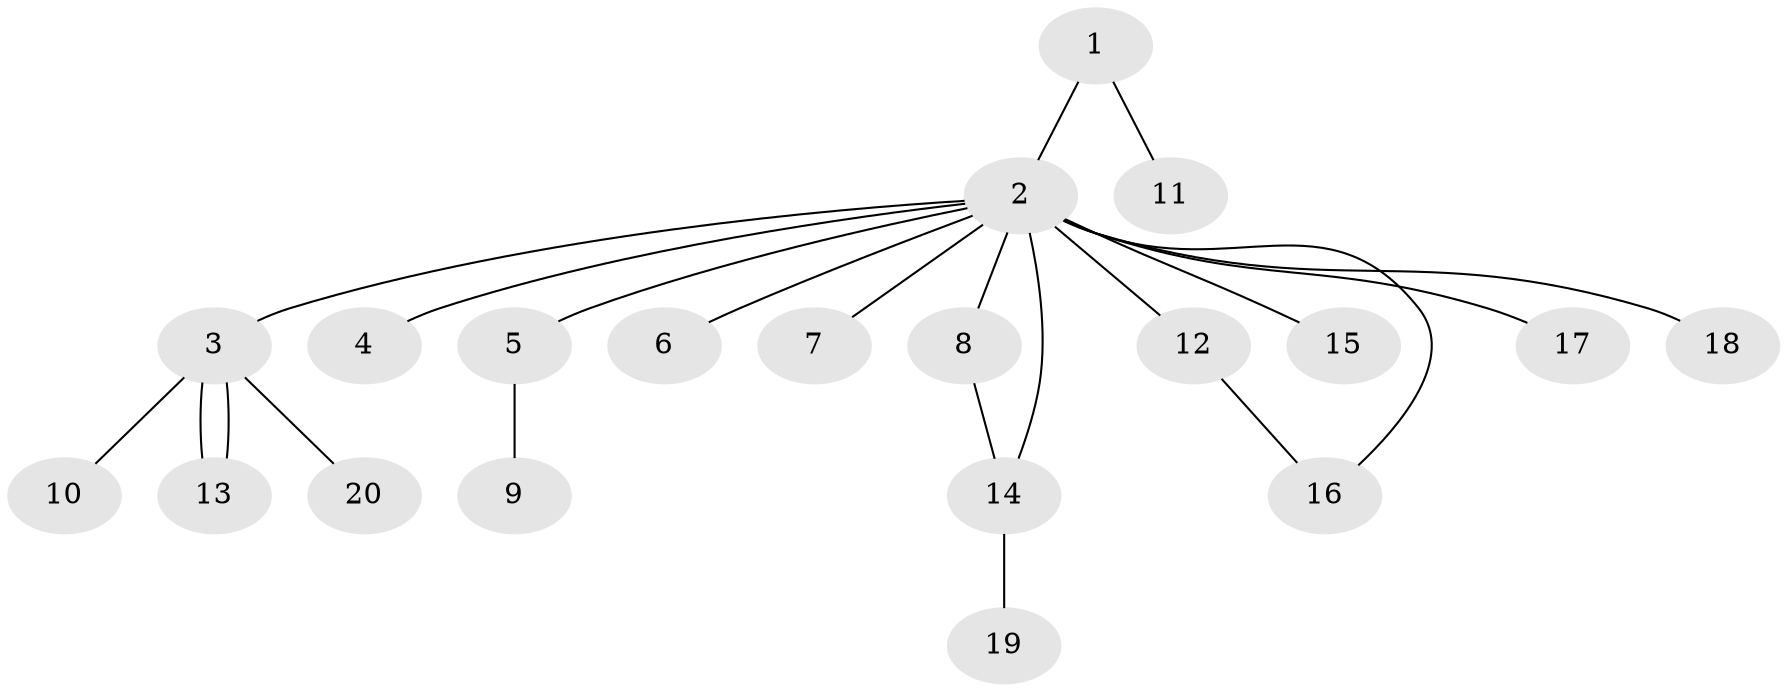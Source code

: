// Generated by graph-tools (version 1.1) at 2025/46/02/15/25 05:46:28]
// undirected, 20 vertices, 22 edges
graph export_dot {
graph [start="1"]
  node [color=gray90,style=filled];
  1;
  2;
  3;
  4;
  5;
  6;
  7;
  8;
  9;
  10;
  11;
  12;
  13;
  14;
  15;
  16;
  17;
  18;
  19;
  20;
  1 -- 2;
  1 -- 11;
  2 -- 3;
  2 -- 4;
  2 -- 5;
  2 -- 6;
  2 -- 7;
  2 -- 8;
  2 -- 12;
  2 -- 14;
  2 -- 15;
  2 -- 16;
  2 -- 17;
  2 -- 18;
  3 -- 10;
  3 -- 13;
  3 -- 13;
  3 -- 20;
  5 -- 9;
  8 -- 14;
  12 -- 16;
  14 -- 19;
}
